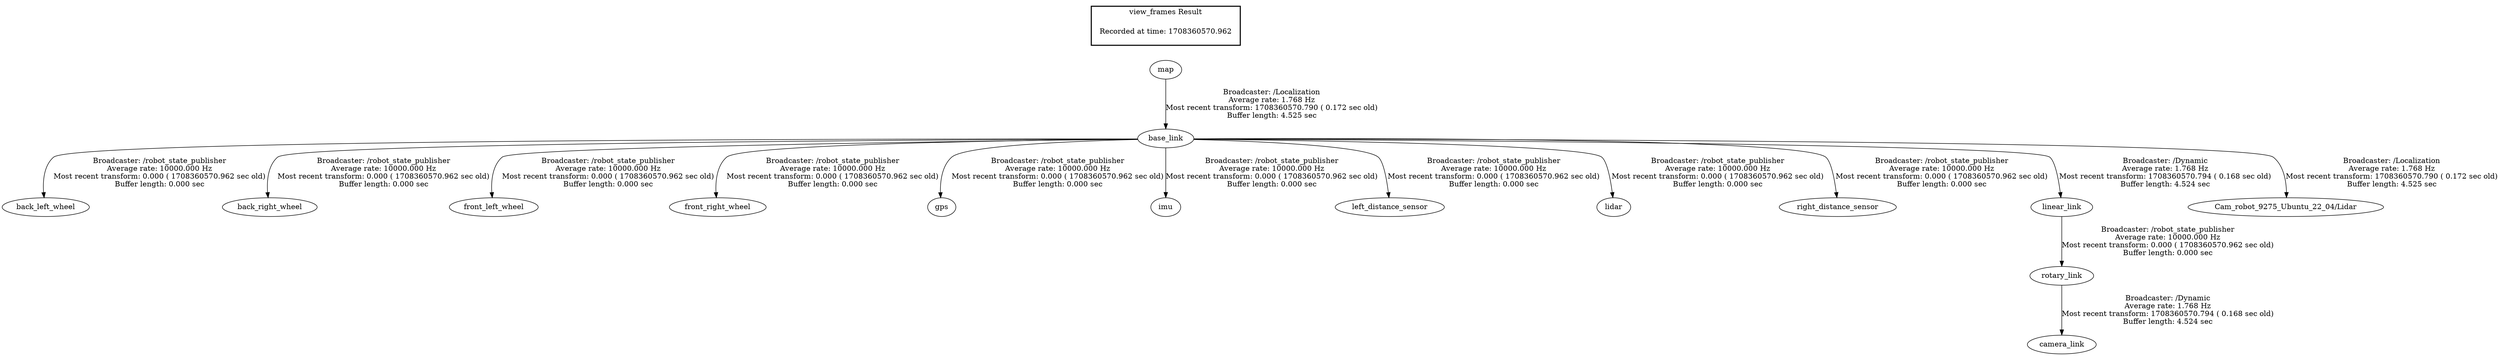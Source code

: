 digraph G {
"base_link" -> "back_left_wheel"[label="Broadcaster: /robot_state_publisher\nAverage rate: 10000.000 Hz\nMost recent transform: 0.000 ( 1708360570.962 sec old)\nBuffer length: 0.000 sec\n"];
"map" -> "base_link"[label="Broadcaster: /Localization\nAverage rate: 1.768 Hz\nMost recent transform: 1708360570.790 ( 0.172 sec old)\nBuffer length: 4.525 sec\n"];
"base_link" -> "back_right_wheel"[label="Broadcaster: /robot_state_publisher\nAverage rate: 10000.000 Hz\nMost recent transform: 0.000 ( 1708360570.962 sec old)\nBuffer length: 0.000 sec\n"];
"base_link" -> "front_left_wheel"[label="Broadcaster: /robot_state_publisher\nAverage rate: 10000.000 Hz\nMost recent transform: 0.000 ( 1708360570.962 sec old)\nBuffer length: 0.000 sec\n"];
"base_link" -> "front_right_wheel"[label="Broadcaster: /robot_state_publisher\nAverage rate: 10000.000 Hz\nMost recent transform: 0.000 ( 1708360570.962 sec old)\nBuffer length: 0.000 sec\n"];
"base_link" -> "gps"[label="Broadcaster: /robot_state_publisher\nAverage rate: 10000.000 Hz\nMost recent transform: 0.000 ( 1708360570.962 sec old)\nBuffer length: 0.000 sec\n"];
"base_link" -> "imu"[label="Broadcaster: /robot_state_publisher\nAverage rate: 10000.000 Hz\nMost recent transform: 0.000 ( 1708360570.962 sec old)\nBuffer length: 0.000 sec\n"];
"base_link" -> "left_distance_sensor"[label="Broadcaster: /robot_state_publisher\nAverage rate: 10000.000 Hz\nMost recent transform: 0.000 ( 1708360570.962 sec old)\nBuffer length: 0.000 sec\n"];
"base_link" -> "lidar"[label="Broadcaster: /robot_state_publisher\nAverage rate: 10000.000 Hz\nMost recent transform: 0.000 ( 1708360570.962 sec old)\nBuffer length: 0.000 sec\n"];
"base_link" -> "right_distance_sensor"[label="Broadcaster: /robot_state_publisher\nAverage rate: 10000.000 Hz\nMost recent transform: 0.000 ( 1708360570.962 sec old)\nBuffer length: 0.000 sec\n"];
"linear_link" -> "rotary_link"[label="Broadcaster: /robot_state_publisher\nAverage rate: 10000.000 Hz\nMost recent transform: 0.000 ( 1708360570.962 sec old)\nBuffer length: 0.000 sec\n"];
"base_link" -> "linear_link"[label="Broadcaster: /Dynamic\nAverage rate: 1.768 Hz\nMost recent transform: 1708360570.794 ( 0.168 sec old)\nBuffer length: 4.524 sec\n"];
"base_link" -> "Cam_robot_9275_Ubuntu_22_04/Lidar"[label="Broadcaster: /Localization\nAverage rate: 1.768 Hz\nMost recent transform: 1708360570.790 ( 0.172 sec old)\nBuffer length: 4.525 sec\n"];
"rotary_link" -> "camera_link"[label="Broadcaster: /Dynamic\nAverage rate: 1.768 Hz\nMost recent transform: 1708360570.794 ( 0.168 sec old)\nBuffer length: 4.524 sec\n"];
edge [style=invis];
 subgraph cluster_legend { style=bold; color=black; label ="view_frames Result";
"Recorded at time: 1708360570.962"[ shape=plaintext ] ;
 }->"map";
}